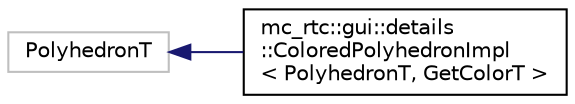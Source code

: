 digraph "Graphical Class Hierarchy"
{
 // INTERACTIVE_SVG=YES
  edge [fontname="Helvetica",fontsize="10",labelfontname="Helvetica",labelfontsize="10"];
  node [fontname="Helvetica",fontsize="10",shape=record];
  rankdir="LR";
  Node120 [label="PolyhedronT",height=0.2,width=0.4,color="grey75", fillcolor="white", style="filled"];
  Node120 -> Node0 [dir="back",color="midnightblue",fontsize="10",style="solid",fontname="Helvetica"];
  Node0 [label="mc_rtc::gui::details\l::ColoredPolyhedronImpl\l\< PolyhedronT, GetColorT \>",height=0.2,width=0.4,color="black", fillcolor="white", style="filled",URL="$structmc__rtc_1_1gui_1_1details_1_1ColoredPolyhedronImpl.html"];
}
